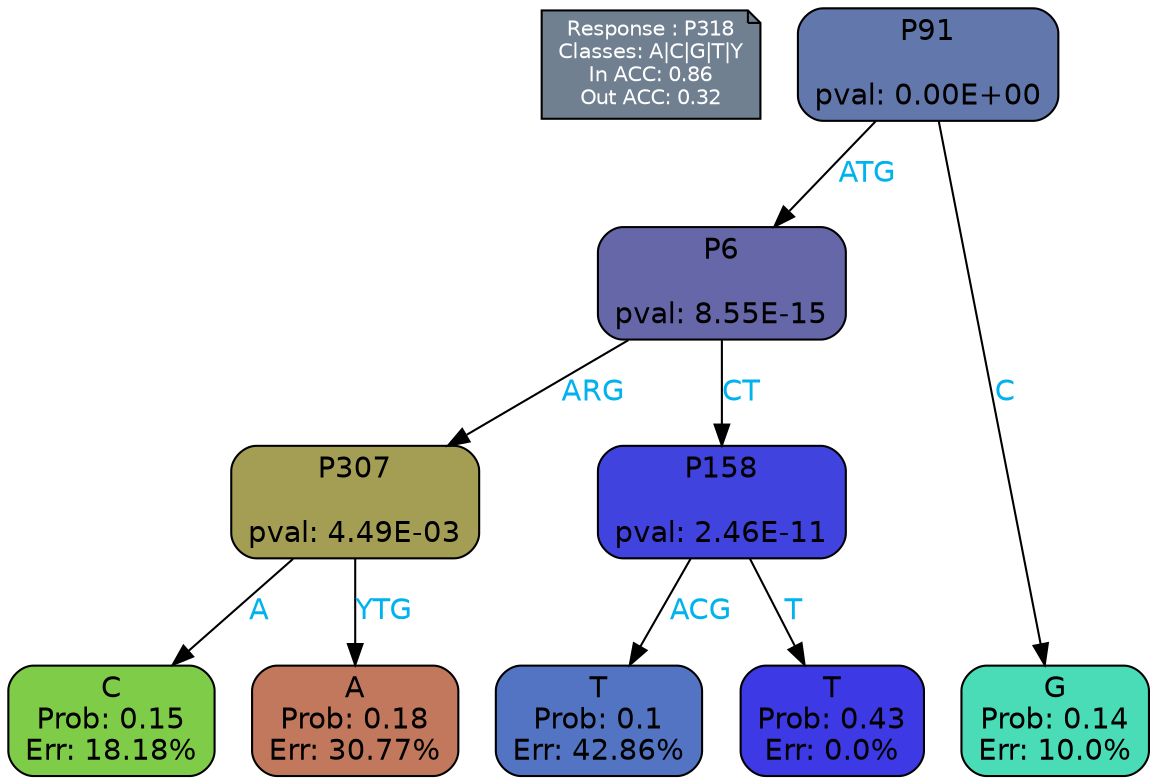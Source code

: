digraph Tree {
node [shape=box, style="filled, rounded", color="black", fontname=helvetica] ;
graph [ranksep=equally, splines=polylines, bgcolor=transparent, dpi=600] ;
edge [fontname=helvetica] ;
LEGEND [label="Response : P318
Classes: A|C|G|T|Y
In ACC: 0.86
Out ACC: 0.32
",shape=note,align=left,style=filled,fillcolor="slategray",fontcolor="white",fontsize=10];1 [label="P91

pval: 0.00E+00", fillcolor="#6277ab"] ;
2 [label="P6

pval: 8.55E-15", fillcolor="#6667a9"] ;
3 [label="P307

pval: 4.49E-03", fillcolor="#a39e54"] ;
4 [label="C
Prob: 0.15
Err: 18.18%", fillcolor="#7ecc48"] ;
5 [label="A
Prob: 0.18
Err: 30.77%", fillcolor="#c2785d"] ;
6 [label="P158

pval: 2.46E-11", fillcolor="#4043de"] ;
7 [label="T
Prob: 0.1
Err: 42.86%", fillcolor="#5374c3"] ;
8 [label="T
Prob: 0.43
Err: 0.0%", fillcolor="#3c39e5"] ;
9 [label="G
Prob: 0.14
Err: 10.0%", fillcolor="#4adbb7"] ;
1 -> 9 [label="C",fontcolor=deepskyblue2] ;
1 -> 2 [label="ATG",fontcolor=deepskyblue2] ;
2 -> 3 [label="ARG",fontcolor=deepskyblue2] ;
2 -> 6 [label="CT",fontcolor=deepskyblue2] ;
3 -> 4 [label="A",fontcolor=deepskyblue2] ;
3 -> 5 [label="YTG",fontcolor=deepskyblue2] ;
6 -> 8 [label="T",fontcolor=deepskyblue2] ;
6 -> 7 [label="ACG",fontcolor=deepskyblue2] ;
{rank = same; 4;5;7;8;9;}{rank = same; LEGEND;1;}}